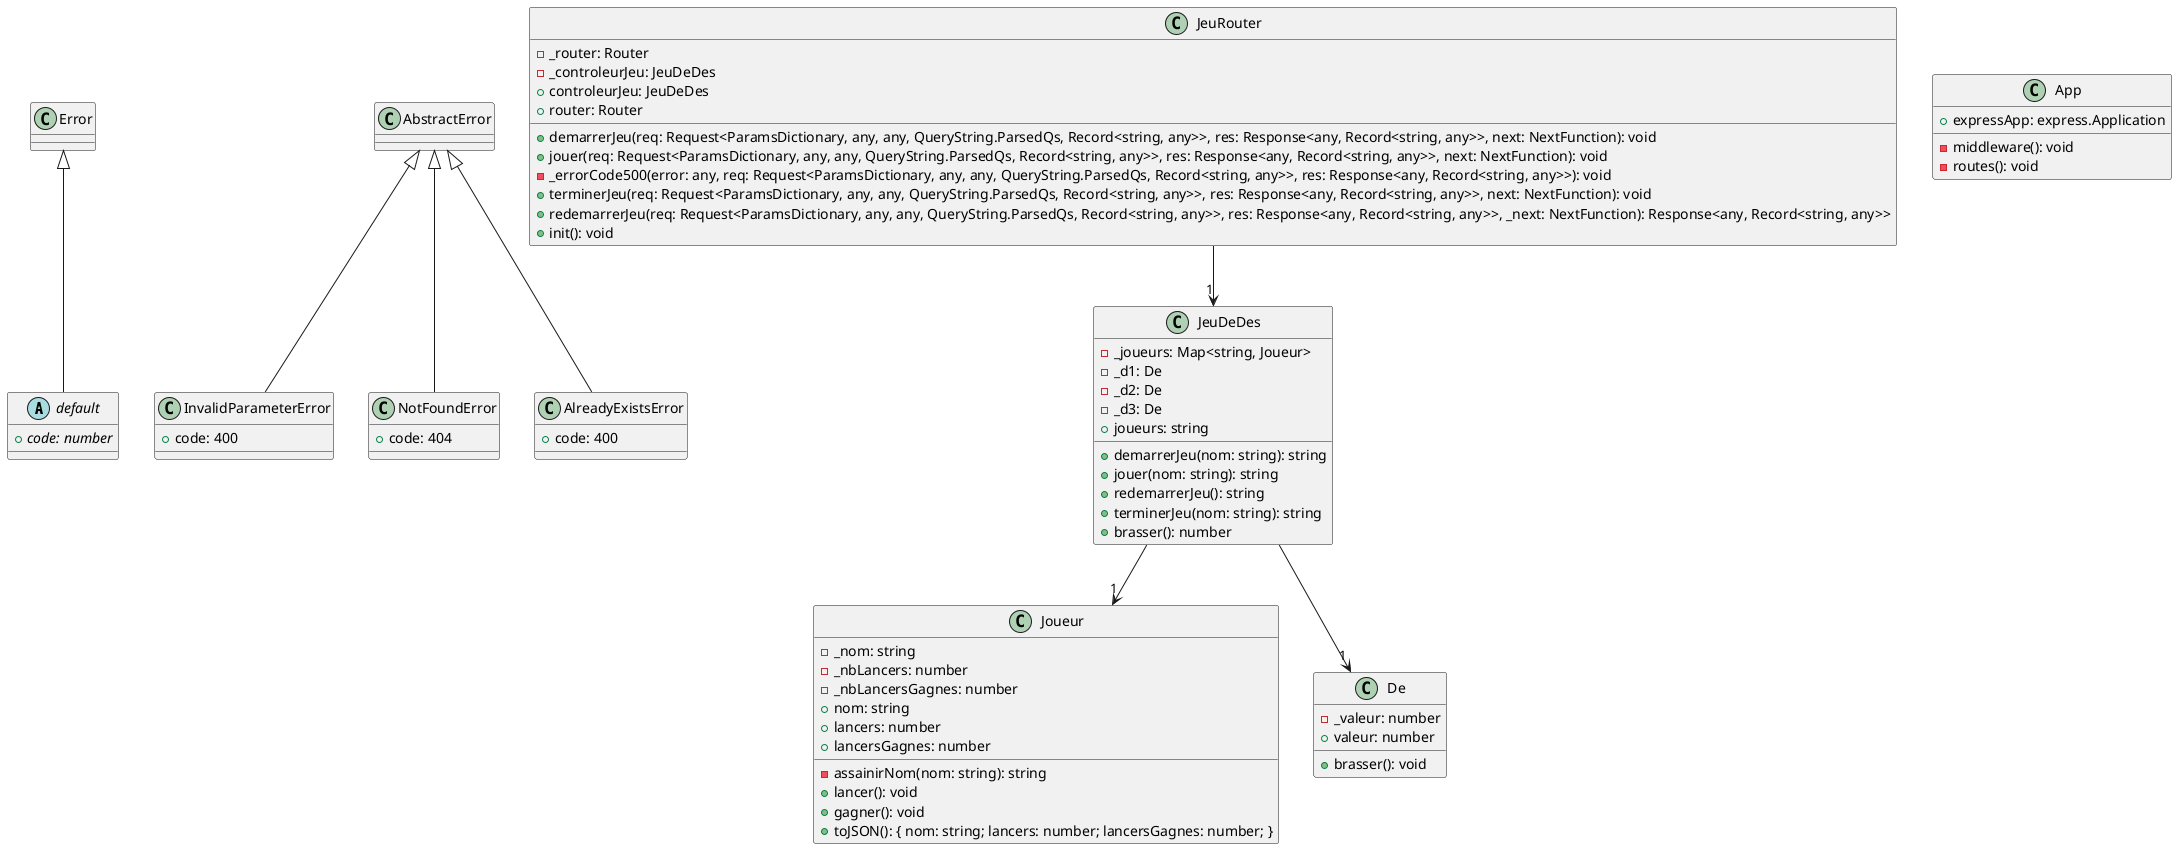 @startuml
abstract class default extends Error {
    +{abstract} code: number
}
class InvalidParameterError extends AbstractError {
    +code: 400
}
class Joueur {
    -_nom: string
    -_nbLancers: number
    -_nbLancersGagnes: number
    +nom: string
    -assainirNom(nom: string): string
    +lancers: number
    +lancersGagnes: number
    +lancer(): void
    +gagner(): void
    +toJSON(): { nom: string; lancers: number; lancersGagnes: number; }
}
class De {
    -_valeur: number
    +brasser(): void
    +valeur: number
}
class NotFoundError extends AbstractError {
    +code: 404
}
class AlreadyExistsError extends AbstractError {
    +code: 400
}
class JeuDeDes {
    -_joueurs: Map<string, Joueur>
    -_d1: De
    -_d2: De
    -_d3: De
    +demarrerJeu(nom: string): string
    +jouer(nom: string): string
    +redemarrerJeu(): string
    +terminerJeu(nom: string): string
    +brasser(): number
    +joueurs: string
}
class JeuRouter {
    -_router: Router
    -_controleurJeu: JeuDeDes
    +controleurJeu: JeuDeDes
    +router: Router
    +demarrerJeu(req: Request<ParamsDictionary, any, any, QueryString.ParsedQs, Record<string, any>>, res: Response<any, Record<string, any>>, next: NextFunction): void
    +jouer(req: Request<ParamsDictionary, any, any, QueryString.ParsedQs, Record<string, any>>, res: Response<any, Record<string, any>>, next: NextFunction): void
    -_errorCode500(error: any, req: Request<ParamsDictionary, any, any, QueryString.ParsedQs, Record<string, any>>, res: Response<any, Record<string, any>>): void
    +terminerJeu(req: Request<ParamsDictionary, any, any, QueryString.ParsedQs, Record<string, any>>, res: Response<any, Record<string, any>>, next: NextFunction): void
    +redemarrerJeu(req: Request<ParamsDictionary, any, any, QueryString.ParsedQs, Record<string, any>>, res: Response<any, Record<string, any>>, _next: NextFunction): Response<any, Record<string, any>>
    +init(): void
}
class App {
    +expressApp: express.Application
    -middleware(): void
    -routes(): void
}
JeuDeDes --> "1" Joueur
JeuDeDes --> "1" De
JeuRouter --> "1" JeuDeDes
@enduml